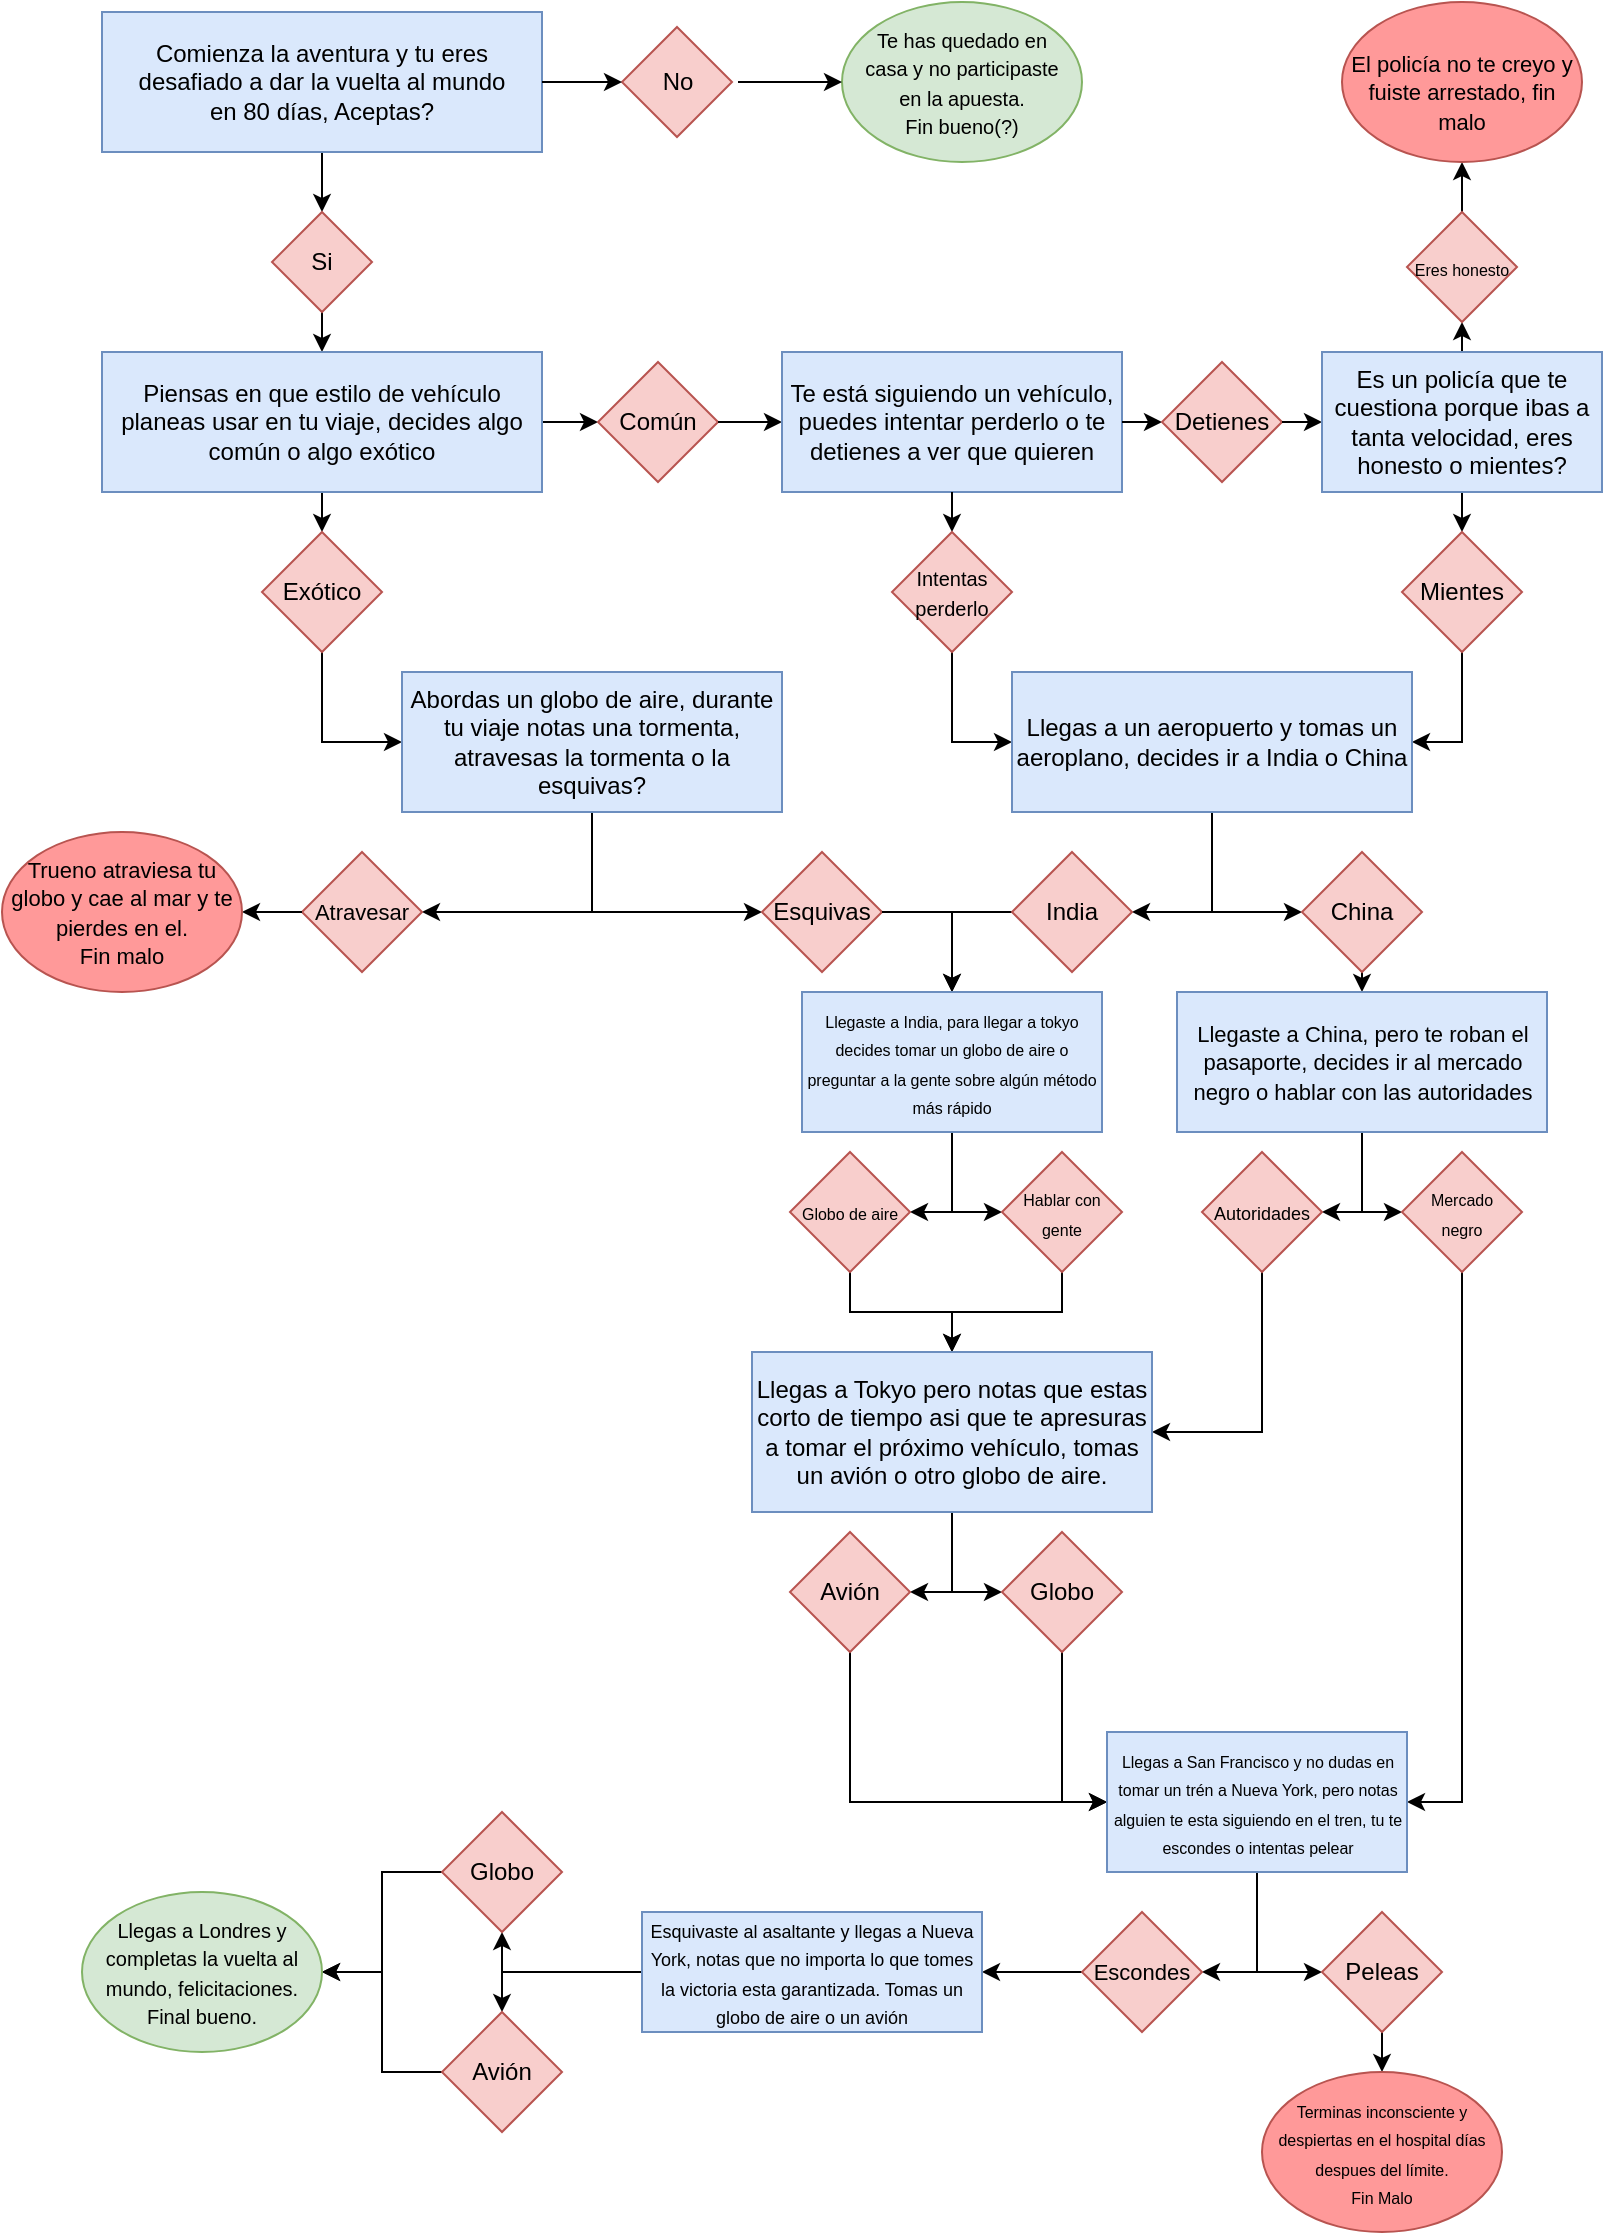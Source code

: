 <mxfile version="21.6.2" type="github">
  <diagram name="Página-1" id="ox36NpzCEiN9eM1kIvZB">
    <mxGraphModel dx="2049" dy="1091" grid="1" gridSize="10" guides="1" tooltips="1" connect="1" arrows="1" fold="1" page="1" pageScale="1" pageWidth="827" pageHeight="1169" math="0" shadow="0">
      <root>
        <mxCell id="0" />
        <mxCell id="1" parent="0" />
        <mxCell id="qIK1y274Gimavd5BamU5-14" style="edgeStyle=orthogonalEdgeStyle;rounded=0;orthogonalLoop=1;jettySize=auto;html=1;exitX=0.5;exitY=1;exitDx=0;exitDy=0;entryX=0.5;entryY=0;entryDx=0;entryDy=0;" edge="1" parent="1" source="qIK1y274Gimavd5BamU5-1" target="qIK1y274Gimavd5BamU5-9">
          <mxGeometry relative="1" as="geometry" />
        </mxCell>
        <mxCell id="qIK1y274Gimavd5BamU5-1" value="" style="rounded=0;whiteSpace=wrap;html=1;fillColor=#dae8fc;strokeColor=#6c8ebf;" vertex="1" parent="1">
          <mxGeometry x="70" y="30" width="220" height="70" as="geometry" />
        </mxCell>
        <mxCell id="qIK1y274Gimavd5BamU5-2" value="Comienza la aventura y tu eres desafiado a dar la vuelta al mundo en 80 días, Aceptas?" style="text;html=1;align=center;verticalAlign=middle;whiteSpace=wrap;rounded=0;" vertex="1" parent="1">
          <mxGeometry x="80" y="40" width="200" height="50" as="geometry" />
        </mxCell>
        <mxCell id="qIK1y274Gimavd5BamU5-3" value="" style="rhombus;whiteSpace=wrap;html=1;fillColor=#f8cecc;strokeColor=#b85450;" vertex="1" parent="1">
          <mxGeometry x="330" y="37.5" width="55" height="55" as="geometry" />
        </mxCell>
        <mxCell id="qIK1y274Gimavd5BamU5-4" value="No" style="text;html=1;align=center;verticalAlign=middle;whiteSpace=wrap;rounded=0;" vertex="1" parent="1">
          <mxGeometry x="328" y="50" width="60" height="30" as="geometry" />
        </mxCell>
        <mxCell id="qIK1y274Gimavd5BamU5-5" value="" style="endArrow=classic;html=1;rounded=0;exitX=1;exitY=0.5;exitDx=0;exitDy=0;entryX=0;entryY=0.5;entryDx=0;entryDy=0;" edge="1" parent="1" source="qIK1y274Gimavd5BamU5-1" target="qIK1y274Gimavd5BamU5-3">
          <mxGeometry width="50" height="50" relative="1" as="geometry">
            <mxPoint x="390" y="420" as="sourcePoint" />
            <mxPoint x="440" y="370" as="targetPoint" />
            <Array as="points" />
          </mxGeometry>
        </mxCell>
        <mxCell id="qIK1y274Gimavd5BamU5-6" value="" style="ellipse;whiteSpace=wrap;html=1;fillColor=#d5e8d4;strokeColor=#82b366;" vertex="1" parent="1">
          <mxGeometry x="440" y="25" width="120" height="80" as="geometry" />
        </mxCell>
        <mxCell id="qIK1y274Gimavd5BamU5-7" value="&lt;font style=&quot;font-size: 10px;&quot;&gt;Te has quedado en casa y no participaste en la apuesta.&lt;br&gt;Fin bueno(?)&lt;br&gt;&lt;/font&gt;" style="text;html=1;strokeColor=none;fillColor=none;align=center;verticalAlign=middle;whiteSpace=wrap;rounded=0;" vertex="1" parent="1">
          <mxGeometry x="450" y="35" width="100" height="60" as="geometry" />
        </mxCell>
        <mxCell id="qIK1y274Gimavd5BamU5-8" value="" style="endArrow=classic;html=1;rounded=0;exitX=1;exitY=0.5;exitDx=0;exitDy=0;entryX=0;entryY=0.5;entryDx=0;entryDy=0;" edge="1" parent="1" source="qIK1y274Gimavd5BamU5-4" target="qIK1y274Gimavd5BamU5-6">
          <mxGeometry width="50" height="50" relative="1" as="geometry">
            <mxPoint x="420" y="260" as="sourcePoint" />
            <mxPoint x="470" y="210" as="targetPoint" />
          </mxGeometry>
        </mxCell>
        <mxCell id="qIK1y274Gimavd5BamU5-18" style="edgeStyle=orthogonalEdgeStyle;rounded=0;orthogonalLoop=1;jettySize=auto;html=1;exitX=0.5;exitY=1;exitDx=0;exitDy=0;entryX=0.5;entryY=0;entryDx=0;entryDy=0;" edge="1" parent="1" source="qIK1y274Gimavd5BamU5-9" target="qIK1y274Gimavd5BamU5-16">
          <mxGeometry relative="1" as="geometry" />
        </mxCell>
        <mxCell id="qIK1y274Gimavd5BamU5-9" value="" style="rhombus;whiteSpace=wrap;html=1;fillColor=#f8cecc;strokeColor=#b85450;" vertex="1" parent="1">
          <mxGeometry x="155" y="130" width="50" height="50" as="geometry" />
        </mxCell>
        <mxCell id="qIK1y274Gimavd5BamU5-10" value="Si" style="text;html=1;strokeColor=none;fillColor=none;align=center;verticalAlign=middle;whiteSpace=wrap;rounded=0;" vertex="1" parent="1">
          <mxGeometry x="150" y="140" width="60" height="30" as="geometry" />
        </mxCell>
        <mxCell id="qIK1y274Gimavd5BamU5-15" value="" style="rounded=0;whiteSpace=wrap;html=1;" vertex="1" parent="1">
          <mxGeometry x="70" y="200" width="220" height="70" as="geometry" />
        </mxCell>
        <mxCell id="qIK1y274Gimavd5BamU5-23" style="edgeStyle=orthogonalEdgeStyle;rounded=0;orthogonalLoop=1;jettySize=auto;html=1;exitX=0.5;exitY=1;exitDx=0;exitDy=0;entryX=0.5;entryY=0;entryDx=0;entryDy=0;" edge="1" parent="1" source="qIK1y274Gimavd5BamU5-16" target="qIK1y274Gimavd5BamU5-20">
          <mxGeometry relative="1" as="geometry" />
        </mxCell>
        <mxCell id="qIK1y274Gimavd5BamU5-24" style="edgeStyle=orthogonalEdgeStyle;rounded=0;orthogonalLoop=1;jettySize=auto;html=1;exitX=1;exitY=0.5;exitDx=0;exitDy=0;entryX=0;entryY=0.5;entryDx=0;entryDy=0;" edge="1" parent="1" source="qIK1y274Gimavd5BamU5-16" target="qIK1y274Gimavd5BamU5-21">
          <mxGeometry relative="1" as="geometry" />
        </mxCell>
        <mxCell id="qIK1y274Gimavd5BamU5-16" value="Piensas en que estilo de vehículo planeas usar en tu viaje, decides algo común o algo exótico" style="text;html=1;strokeColor=#6c8ebf;fillColor=#dae8fc;align=center;verticalAlign=middle;whiteSpace=wrap;rounded=0;" vertex="1" parent="1">
          <mxGeometry x="70" y="200" width="220" height="70" as="geometry" />
        </mxCell>
        <mxCell id="qIK1y274Gimavd5BamU5-19" value="" style="rhombus;whiteSpace=wrap;html=1;fillColor=#f8cecc;strokeColor=#b85450;" vertex="1" parent="1">
          <mxGeometry x="318" y="205" width="60" height="60" as="geometry" />
        </mxCell>
        <mxCell id="qIK1y274Gimavd5BamU5-51" style="edgeStyle=orthogonalEdgeStyle;rounded=0;orthogonalLoop=1;jettySize=auto;html=1;exitX=0.5;exitY=1;exitDx=0;exitDy=0;entryX=0;entryY=0.5;entryDx=0;entryDy=0;" edge="1" parent="1" source="qIK1y274Gimavd5BamU5-20" target="qIK1y274Gimavd5BamU5-50">
          <mxGeometry relative="1" as="geometry" />
        </mxCell>
        <mxCell id="qIK1y274Gimavd5BamU5-20" value="" style="rhombus;whiteSpace=wrap;html=1;fillColor=#f8cecc;strokeColor=#b85450;" vertex="1" parent="1">
          <mxGeometry x="150" y="290" width="60" height="60" as="geometry" />
        </mxCell>
        <mxCell id="qIK1y274Gimavd5BamU5-26" style="edgeStyle=orthogonalEdgeStyle;rounded=0;orthogonalLoop=1;jettySize=auto;html=1;exitX=1;exitY=0.5;exitDx=0;exitDy=0;entryX=0;entryY=0.5;entryDx=0;entryDy=0;" edge="1" parent="1" source="qIK1y274Gimavd5BamU5-21" target="qIK1y274Gimavd5BamU5-25">
          <mxGeometry relative="1" as="geometry" />
        </mxCell>
        <mxCell id="qIK1y274Gimavd5BamU5-21" value="Común" style="text;html=1;strokeColor=none;fillColor=none;align=center;verticalAlign=middle;whiteSpace=wrap;rounded=0;" vertex="1" parent="1">
          <mxGeometry x="318" y="220" width="60" height="30" as="geometry" />
        </mxCell>
        <mxCell id="qIK1y274Gimavd5BamU5-22" value="Exótico" style="text;html=1;strokeColor=none;fillColor=none;align=center;verticalAlign=middle;whiteSpace=wrap;rounded=0;" vertex="1" parent="1">
          <mxGeometry x="150" y="305" width="60" height="30" as="geometry" />
        </mxCell>
        <mxCell id="qIK1y274Gimavd5BamU5-25" value="" style="rounded=0;whiteSpace=wrap;html=1;fillColor=#dae8fc;strokeColor=#6c8ebf;" vertex="1" parent="1">
          <mxGeometry x="410" y="200" width="170" height="70" as="geometry" />
        </mxCell>
        <mxCell id="qIK1y274Gimavd5BamU5-30" style="edgeStyle=orthogonalEdgeStyle;rounded=0;orthogonalLoop=1;jettySize=auto;html=1;exitX=1;exitY=0.5;exitDx=0;exitDy=0;entryX=0;entryY=0.5;entryDx=0;entryDy=0;" edge="1" parent="1" source="qIK1y274Gimavd5BamU5-27" target="qIK1y274Gimavd5BamU5-29">
          <mxGeometry relative="1" as="geometry" />
        </mxCell>
        <mxCell id="qIK1y274Gimavd5BamU5-33" style="edgeStyle=orthogonalEdgeStyle;rounded=0;orthogonalLoop=1;jettySize=auto;html=1;exitX=0.5;exitY=1;exitDx=0;exitDy=0;entryX=0.5;entryY=0;entryDx=0;entryDy=0;" edge="1" parent="1" source="qIK1y274Gimavd5BamU5-27" target="qIK1y274Gimavd5BamU5-31">
          <mxGeometry relative="1" as="geometry" />
        </mxCell>
        <mxCell id="qIK1y274Gimavd5BamU5-27" value="Te está siguiendo un vehículo, puedes intentar perderlo o te detienes a ver que quieren" style="text;html=1;strokeColor=none;fillColor=none;align=center;verticalAlign=middle;whiteSpace=wrap;rounded=0;" vertex="1" parent="1">
          <mxGeometry x="410" y="200" width="170" height="70" as="geometry" />
        </mxCell>
        <mxCell id="qIK1y274Gimavd5BamU5-28" value="" style="rhombus;whiteSpace=wrap;html=1;fillColor=#f8cecc;strokeColor=#b85450;" vertex="1" parent="1">
          <mxGeometry x="600" y="205" width="60" height="60" as="geometry" />
        </mxCell>
        <mxCell id="qIK1y274Gimavd5BamU5-35" style="edgeStyle=orthogonalEdgeStyle;rounded=0;orthogonalLoop=1;jettySize=auto;html=1;exitX=1;exitY=0.5;exitDx=0;exitDy=0;entryX=0;entryY=0.5;entryDx=0;entryDy=0;" edge="1" parent="1" source="qIK1y274Gimavd5BamU5-29" target="qIK1y274Gimavd5BamU5-34">
          <mxGeometry relative="1" as="geometry" />
        </mxCell>
        <mxCell id="qIK1y274Gimavd5BamU5-29" value="Detienes" style="text;html=1;strokeColor=none;fillColor=none;align=center;verticalAlign=middle;whiteSpace=wrap;rounded=0;" vertex="1" parent="1">
          <mxGeometry x="600" y="220" width="60" height="30" as="geometry" />
        </mxCell>
        <mxCell id="qIK1y274Gimavd5BamU5-47" style="edgeStyle=orthogonalEdgeStyle;rounded=0;orthogonalLoop=1;jettySize=auto;html=1;exitX=0.5;exitY=1;exitDx=0;exitDy=0;entryX=0;entryY=0.5;entryDx=0;entryDy=0;" edge="1" parent="1" source="qIK1y274Gimavd5BamU5-31" target="qIK1y274Gimavd5BamU5-46">
          <mxGeometry relative="1" as="geometry" />
        </mxCell>
        <mxCell id="qIK1y274Gimavd5BamU5-31" value="" style="rhombus;whiteSpace=wrap;html=1;fillColor=#f8cecc;strokeColor=#b85450;" vertex="1" parent="1">
          <mxGeometry x="465" y="290" width="60" height="60" as="geometry" />
        </mxCell>
        <mxCell id="qIK1y274Gimavd5BamU5-32" value="&lt;font style=&quot;font-size: 10px;&quot;&gt;Intentas perderlo&lt;/font&gt;" style="text;html=1;strokeColor=none;fillColor=none;align=center;verticalAlign=middle;whiteSpace=wrap;rounded=0;" vertex="1" parent="1">
          <mxGeometry x="465" y="305" width="60" height="30" as="geometry" />
        </mxCell>
        <mxCell id="qIK1y274Gimavd5BamU5-34" value="" style="rounded=0;whiteSpace=wrap;html=1;" vertex="1" parent="1">
          <mxGeometry x="680" y="200" width="140" height="70" as="geometry" />
        </mxCell>
        <mxCell id="qIK1y274Gimavd5BamU5-39" style="edgeStyle=orthogonalEdgeStyle;rounded=0;orthogonalLoop=1;jettySize=auto;html=1;exitX=0.5;exitY=0;exitDx=0;exitDy=0;entryX=0.5;entryY=1;entryDx=0;entryDy=0;" edge="1" parent="1" source="qIK1y274Gimavd5BamU5-36" target="qIK1y274Gimavd5BamU5-37">
          <mxGeometry relative="1" as="geometry" />
        </mxCell>
        <mxCell id="qIK1y274Gimavd5BamU5-49" style="edgeStyle=orthogonalEdgeStyle;rounded=0;orthogonalLoop=1;jettySize=auto;html=1;exitX=0.5;exitY=1;exitDx=0;exitDy=0;entryX=0.5;entryY=0;entryDx=0;entryDy=0;" edge="1" parent="1" source="qIK1y274Gimavd5BamU5-36" target="qIK1y274Gimavd5BamU5-43">
          <mxGeometry relative="1" as="geometry" />
        </mxCell>
        <mxCell id="qIK1y274Gimavd5BamU5-36" value="Es un policía que te cuestiona porque ibas a tanta velocidad, eres honesto o mientes?" style="text;html=1;strokeColor=#6c8ebf;fillColor=#dae8fc;align=center;verticalAlign=middle;whiteSpace=wrap;rounded=0;" vertex="1" parent="1">
          <mxGeometry x="680" y="200" width="140" height="70" as="geometry" />
        </mxCell>
        <mxCell id="qIK1y274Gimavd5BamU5-41" style="edgeStyle=orthogonalEdgeStyle;rounded=0;orthogonalLoop=1;jettySize=auto;html=1;exitX=0.5;exitY=0;exitDx=0;exitDy=0;entryX=0.5;entryY=1;entryDx=0;entryDy=0;" edge="1" parent="1" source="qIK1y274Gimavd5BamU5-37" target="qIK1y274Gimavd5BamU5-40">
          <mxGeometry relative="1" as="geometry" />
        </mxCell>
        <mxCell id="qIK1y274Gimavd5BamU5-37" value="" style="rhombus;whiteSpace=wrap;html=1;fillColor=#f8cecc;strokeColor=#b85450;" vertex="1" parent="1">
          <mxGeometry x="722.5" y="130" width="55" height="55" as="geometry" />
        </mxCell>
        <mxCell id="qIK1y274Gimavd5BamU5-38" value="&lt;font style=&quot;font-size: 8px;&quot;&gt;Eres honesto&lt;/font&gt;" style="text;html=1;strokeColor=none;fillColor=none;align=center;verticalAlign=middle;whiteSpace=wrap;rounded=0;" vertex="1" parent="1">
          <mxGeometry x="720" y="142.5" width="60" height="30" as="geometry" />
        </mxCell>
        <mxCell id="qIK1y274Gimavd5BamU5-40" value="" style="ellipse;whiteSpace=wrap;html=1;fillColor=#FF9999;strokeColor=#b85450;" vertex="1" parent="1">
          <mxGeometry x="690" y="25" width="120" height="80" as="geometry" />
        </mxCell>
        <mxCell id="qIK1y274Gimavd5BamU5-42" value="&lt;font style=&quot;font-size: 11px;&quot;&gt;El policía no te creyo y fuiste arrestado, fin malo&lt;/font&gt;" style="text;html=1;strokeColor=none;fillColor=none;align=center;verticalAlign=middle;whiteSpace=wrap;rounded=0;" vertex="1" parent="1">
          <mxGeometry x="690" y="35" width="120" height="70" as="geometry" />
        </mxCell>
        <mxCell id="qIK1y274Gimavd5BamU5-48" style="edgeStyle=orthogonalEdgeStyle;rounded=0;orthogonalLoop=1;jettySize=auto;html=1;exitX=0.5;exitY=1;exitDx=0;exitDy=0;entryX=1;entryY=0.5;entryDx=0;entryDy=0;" edge="1" parent="1" source="qIK1y274Gimavd5BamU5-43" target="qIK1y274Gimavd5BamU5-46">
          <mxGeometry relative="1" as="geometry" />
        </mxCell>
        <mxCell id="qIK1y274Gimavd5BamU5-43" value="" style="rhombus;whiteSpace=wrap;html=1;fillColor=#f8cecc;strokeColor=#b85450;" vertex="1" parent="1">
          <mxGeometry x="720" y="290" width="60" height="60" as="geometry" />
        </mxCell>
        <mxCell id="qIK1y274Gimavd5BamU5-44" value="Mientes" style="text;html=1;strokeColor=none;fillColor=none;align=center;verticalAlign=middle;whiteSpace=wrap;rounded=0;" vertex="1" parent="1">
          <mxGeometry x="720" y="305" width="60" height="30" as="geometry" />
        </mxCell>
        <mxCell id="qIK1y274Gimavd5BamU5-45" value="" style="rounded=0;whiteSpace=wrap;html=1;" vertex="1" parent="1">
          <mxGeometry x="525" y="360" width="200" height="70" as="geometry" />
        </mxCell>
        <mxCell id="qIK1y274Gimavd5BamU5-64" style="edgeStyle=orthogonalEdgeStyle;rounded=0;orthogonalLoop=1;jettySize=auto;html=1;exitX=0.5;exitY=1;exitDx=0;exitDy=0;entryX=1;entryY=0.5;entryDx=0;entryDy=0;" edge="1" parent="1" source="qIK1y274Gimavd5BamU5-46" target="qIK1y274Gimavd5BamU5-62">
          <mxGeometry relative="1" as="geometry" />
        </mxCell>
        <mxCell id="qIK1y274Gimavd5BamU5-65" style="edgeStyle=orthogonalEdgeStyle;rounded=0;orthogonalLoop=1;jettySize=auto;html=1;exitX=0.5;exitY=1;exitDx=0;exitDy=0;entryX=0;entryY=0.5;entryDx=0;entryDy=0;" edge="1" parent="1" source="qIK1y274Gimavd5BamU5-46" target="qIK1y274Gimavd5BamU5-63">
          <mxGeometry relative="1" as="geometry" />
        </mxCell>
        <mxCell id="qIK1y274Gimavd5BamU5-46" value="Llegas a un aeropuerto y tomas un aeroplano, decides ir a India o China" style="text;html=1;strokeColor=#6c8ebf;fillColor=#dae8fc;align=center;verticalAlign=middle;whiteSpace=wrap;rounded=0;" vertex="1" parent="1">
          <mxGeometry x="525" y="360" width="200" height="70" as="geometry" />
        </mxCell>
        <mxCell id="qIK1y274Gimavd5BamU5-50" value="" style="rounded=0;whiteSpace=wrap;html=1;" vertex="1" parent="1">
          <mxGeometry x="220" y="360" width="190" height="70" as="geometry" />
        </mxCell>
        <mxCell id="qIK1y274Gimavd5BamU5-54" style="edgeStyle=orthogonalEdgeStyle;rounded=0;orthogonalLoop=1;jettySize=auto;html=1;exitX=0.5;exitY=1;exitDx=0;exitDy=0;entryX=1;entryY=0.5;entryDx=0;entryDy=0;" edge="1" parent="1" source="qIK1y274Gimavd5BamU5-52" target="qIK1y274Gimavd5BamU5-53">
          <mxGeometry relative="1" as="geometry" />
        </mxCell>
        <mxCell id="qIK1y274Gimavd5BamU5-60" style="edgeStyle=orthogonalEdgeStyle;rounded=0;orthogonalLoop=1;jettySize=auto;html=1;exitX=0.5;exitY=1;exitDx=0;exitDy=0;entryX=0;entryY=0.5;entryDx=0;entryDy=0;" edge="1" parent="1" source="qIK1y274Gimavd5BamU5-52" target="qIK1y274Gimavd5BamU5-59">
          <mxGeometry relative="1" as="geometry" />
        </mxCell>
        <mxCell id="qIK1y274Gimavd5BamU5-52" value="Abordas un globo de aire, durante tu viaje notas una tormenta, atravesas la tormenta o la esquivas?" style="text;html=1;strokeColor=#6c8ebf;fillColor=#dae8fc;align=center;verticalAlign=middle;whiteSpace=wrap;rounded=0;" vertex="1" parent="1">
          <mxGeometry x="220" y="360" width="190" height="70" as="geometry" />
        </mxCell>
        <mxCell id="qIK1y274Gimavd5BamU5-53" value="" style="rhombus;whiteSpace=wrap;html=1;fillColor=#f8cecc;strokeColor=#b85450;" vertex="1" parent="1">
          <mxGeometry x="170" y="450" width="60" height="60" as="geometry" />
        </mxCell>
        <mxCell id="qIK1y274Gimavd5BamU5-57" style="edgeStyle=orthogonalEdgeStyle;rounded=0;orthogonalLoop=1;jettySize=auto;html=1;exitX=0;exitY=0.5;exitDx=0;exitDy=0;entryX=1;entryY=0.5;entryDx=0;entryDy=0;" edge="1" parent="1" source="qIK1y274Gimavd5BamU5-55" target="qIK1y274Gimavd5BamU5-56">
          <mxGeometry relative="1" as="geometry" />
        </mxCell>
        <mxCell id="qIK1y274Gimavd5BamU5-55" value="&lt;font style=&quot;font-size: 11px;&quot;&gt;Atravesar&lt;/font&gt;" style="text;html=1;strokeColor=none;fillColor=none;align=center;verticalAlign=middle;whiteSpace=wrap;rounded=0;" vertex="1" parent="1">
          <mxGeometry x="170" y="465" width="60" height="30" as="geometry" />
        </mxCell>
        <mxCell id="qIK1y274Gimavd5BamU5-56" value="" style="ellipse;whiteSpace=wrap;html=1;fillColor=#FF9999;strokeColor=#b85450;" vertex="1" parent="1">
          <mxGeometry x="20" y="440" width="120" height="80" as="geometry" />
        </mxCell>
        <mxCell id="qIK1y274Gimavd5BamU5-58" value="&lt;font style=&quot;font-size: 11px;&quot;&gt;Trueno atraviesa tu globo y cae al mar y te pierdes en el.&lt;br&gt;Fin malo&lt;/font&gt;" style="text;html=1;strokeColor=none;fillColor=none;align=center;verticalAlign=middle;whiteSpace=wrap;rounded=0;" vertex="1" parent="1">
          <mxGeometry x="20" y="440" width="120" height="80" as="geometry" />
        </mxCell>
        <mxCell id="qIK1y274Gimavd5BamU5-59" value="" style="rhombus;whiteSpace=wrap;html=1;fillColor=#f8cecc;strokeColor=#b85450;" vertex="1" parent="1">
          <mxGeometry x="400" y="450" width="60" height="60" as="geometry" />
        </mxCell>
        <mxCell id="qIK1y274Gimavd5BamU5-67" style="edgeStyle=orthogonalEdgeStyle;rounded=0;orthogonalLoop=1;jettySize=auto;html=1;exitX=1;exitY=0.5;exitDx=0;exitDy=0;entryX=0.5;entryY=0;entryDx=0;entryDy=0;" edge="1" parent="1" source="qIK1y274Gimavd5BamU5-61" target="qIK1y274Gimavd5BamU5-66">
          <mxGeometry relative="1" as="geometry" />
        </mxCell>
        <mxCell id="qIK1y274Gimavd5BamU5-61" value="Esquivas" style="text;html=1;strokeColor=none;fillColor=none;align=center;verticalAlign=middle;whiteSpace=wrap;rounded=0;" vertex="1" parent="1">
          <mxGeometry x="400" y="465" width="60" height="30" as="geometry" />
        </mxCell>
        <mxCell id="qIK1y274Gimavd5BamU5-69" style="edgeStyle=orthogonalEdgeStyle;rounded=0;orthogonalLoop=1;jettySize=auto;html=1;exitX=0;exitY=0.5;exitDx=0;exitDy=0;entryX=0.5;entryY=0;entryDx=0;entryDy=0;" edge="1" parent="1" source="qIK1y274Gimavd5BamU5-62" target="qIK1y274Gimavd5BamU5-66">
          <mxGeometry relative="1" as="geometry" />
        </mxCell>
        <mxCell id="qIK1y274Gimavd5BamU5-62" value="India" style="rhombus;whiteSpace=wrap;html=1;fillColor=#f8cecc;strokeColor=#b85450;" vertex="1" parent="1">
          <mxGeometry x="525" y="450" width="60" height="60" as="geometry" />
        </mxCell>
        <mxCell id="qIK1y274Gimavd5BamU5-71" style="edgeStyle=orthogonalEdgeStyle;rounded=0;orthogonalLoop=1;jettySize=auto;html=1;exitX=0.5;exitY=1;exitDx=0;exitDy=0;entryX=0.5;entryY=0;entryDx=0;entryDy=0;" edge="1" parent="1" source="qIK1y274Gimavd5BamU5-63" target="qIK1y274Gimavd5BamU5-70">
          <mxGeometry relative="1" as="geometry" />
        </mxCell>
        <mxCell id="qIK1y274Gimavd5BamU5-63" value="China" style="rhombus;whiteSpace=wrap;html=1;fillColor=#f8cecc;strokeColor=#b85450;" vertex="1" parent="1">
          <mxGeometry x="670" y="450" width="60" height="60" as="geometry" />
        </mxCell>
        <mxCell id="qIK1y274Gimavd5BamU5-80" style="edgeStyle=orthogonalEdgeStyle;rounded=0;orthogonalLoop=1;jettySize=auto;html=1;exitX=0.5;exitY=1;exitDx=0;exitDy=0;entryX=1;entryY=0.5;entryDx=0;entryDy=0;" edge="1" parent="1" source="qIK1y274Gimavd5BamU5-66" target="qIK1y274Gimavd5BamU5-78">
          <mxGeometry relative="1" as="geometry" />
        </mxCell>
        <mxCell id="qIK1y274Gimavd5BamU5-81" style="edgeStyle=orthogonalEdgeStyle;rounded=0;orthogonalLoop=1;jettySize=auto;html=1;exitX=0.5;exitY=1;exitDx=0;exitDy=0;entryX=0;entryY=0.5;entryDx=0;entryDy=0;" edge="1" parent="1" source="qIK1y274Gimavd5BamU5-66" target="qIK1y274Gimavd5BamU5-79">
          <mxGeometry relative="1" as="geometry" />
        </mxCell>
        <mxCell id="qIK1y274Gimavd5BamU5-66" value="&lt;font style=&quot;font-size: 8px;&quot;&gt;Llegaste a India, para llegar a tokyo decides tomar un globo de aire o preguntar a la gente sobre algún método más rápido&lt;/font&gt;" style="rounded=0;whiteSpace=wrap;html=1;fillColor=#dae8fc;strokeColor=#6c8ebf;" vertex="1" parent="1">
          <mxGeometry x="420" y="520" width="150" height="70" as="geometry" />
        </mxCell>
        <mxCell id="qIK1y274Gimavd5BamU5-76" style="edgeStyle=orthogonalEdgeStyle;rounded=0;orthogonalLoop=1;jettySize=auto;html=1;exitX=0.5;exitY=1;exitDx=0;exitDy=0;entryX=1;entryY=0.5;entryDx=0;entryDy=0;" edge="1" parent="1" source="qIK1y274Gimavd5BamU5-70" target="qIK1y274Gimavd5BamU5-73">
          <mxGeometry relative="1" as="geometry" />
        </mxCell>
        <mxCell id="qIK1y274Gimavd5BamU5-77" style="edgeStyle=orthogonalEdgeStyle;rounded=0;orthogonalLoop=1;jettySize=auto;html=1;exitX=0.5;exitY=1;exitDx=0;exitDy=0;entryX=0;entryY=0.5;entryDx=0;entryDy=0;" edge="1" parent="1" source="qIK1y274Gimavd5BamU5-70" target="qIK1y274Gimavd5BamU5-72">
          <mxGeometry relative="1" as="geometry" />
        </mxCell>
        <mxCell id="qIK1y274Gimavd5BamU5-70" value="&lt;font style=&quot;font-size: 11px;&quot;&gt;Llegaste a China, pero te roban el pasaporte, decides ir al mercado negro o hablar con las autoridades&lt;/font&gt;" style="rounded=0;whiteSpace=wrap;html=1;fillColor=#dae8fc;strokeColor=#6c8ebf;" vertex="1" parent="1">
          <mxGeometry x="607.5" y="520" width="185" height="70" as="geometry" />
        </mxCell>
        <mxCell id="qIK1y274Gimavd5BamU5-93" style="edgeStyle=orthogonalEdgeStyle;rounded=0;orthogonalLoop=1;jettySize=auto;html=1;exitX=0.5;exitY=1;exitDx=0;exitDy=0;entryX=1;entryY=0.5;entryDx=0;entryDy=0;" edge="1" parent="1" source="qIK1y274Gimavd5BamU5-72" target="qIK1y274Gimavd5BamU5-90">
          <mxGeometry relative="1" as="geometry" />
        </mxCell>
        <mxCell id="qIK1y274Gimavd5BamU5-72" value="&lt;font style=&quot;font-size: 8px;&quot;&gt;Mercado&lt;br&gt;negro&lt;br&gt;&lt;/font&gt;" style="rhombus;whiteSpace=wrap;html=1;fillColor=#f8cecc;strokeColor=#b85450;" vertex="1" parent="1">
          <mxGeometry x="720" y="600" width="60" height="60" as="geometry" />
        </mxCell>
        <mxCell id="qIK1y274Gimavd5BamU5-83" style="edgeStyle=orthogonalEdgeStyle;rounded=0;orthogonalLoop=1;jettySize=auto;html=1;exitX=0.5;exitY=1;exitDx=0;exitDy=0;entryX=1;entryY=0.5;entryDx=0;entryDy=0;" edge="1" parent="1" source="qIK1y274Gimavd5BamU5-73" target="qIK1y274Gimavd5BamU5-82">
          <mxGeometry relative="1" as="geometry" />
        </mxCell>
        <mxCell id="qIK1y274Gimavd5BamU5-73" value="&lt;font style=&quot;font-size: 9px;&quot;&gt;Autoridades&lt;/font&gt;" style="rhombus;whiteSpace=wrap;html=1;fillColor=#f8cecc;strokeColor=#b85450;" vertex="1" parent="1">
          <mxGeometry x="620" y="600" width="60" height="60" as="geometry" />
        </mxCell>
        <mxCell id="qIK1y274Gimavd5BamU5-85" style="edgeStyle=orthogonalEdgeStyle;rounded=0;orthogonalLoop=1;jettySize=auto;html=1;exitX=0.5;exitY=1;exitDx=0;exitDy=0;" edge="1" parent="1" source="qIK1y274Gimavd5BamU5-78" target="qIK1y274Gimavd5BamU5-82">
          <mxGeometry relative="1" as="geometry" />
        </mxCell>
        <mxCell id="qIK1y274Gimavd5BamU5-78" value="&lt;font style=&quot;font-size: 8px;&quot;&gt;Globo de aire&lt;/font&gt;" style="rhombus;whiteSpace=wrap;html=1;fillColor=#f8cecc;strokeColor=#b85450;" vertex="1" parent="1">
          <mxGeometry x="414" y="600" width="60" height="60" as="geometry" />
        </mxCell>
        <mxCell id="qIK1y274Gimavd5BamU5-84" style="edgeStyle=orthogonalEdgeStyle;rounded=0;orthogonalLoop=1;jettySize=auto;html=1;exitX=0.5;exitY=1;exitDx=0;exitDy=0;entryX=0.5;entryY=0;entryDx=0;entryDy=0;" edge="1" parent="1" source="qIK1y274Gimavd5BamU5-79" target="qIK1y274Gimavd5BamU5-82">
          <mxGeometry relative="1" as="geometry" />
        </mxCell>
        <mxCell id="qIK1y274Gimavd5BamU5-79" value="&lt;font style=&quot;font-size: 8px;&quot;&gt;Hablar con gente&lt;/font&gt;" style="rhombus;whiteSpace=wrap;html=1;fillColor=#f8cecc;strokeColor=#b85450;" vertex="1" parent="1">
          <mxGeometry x="520" y="600" width="60" height="60" as="geometry" />
        </mxCell>
        <mxCell id="qIK1y274Gimavd5BamU5-87" style="edgeStyle=orthogonalEdgeStyle;rounded=0;orthogonalLoop=1;jettySize=auto;html=1;exitX=0.5;exitY=1;exitDx=0;exitDy=0;entryX=1;entryY=0.5;entryDx=0;entryDy=0;" edge="1" parent="1" source="qIK1y274Gimavd5BamU5-82" target="qIK1y274Gimavd5BamU5-86">
          <mxGeometry relative="1" as="geometry" />
        </mxCell>
        <mxCell id="qIK1y274Gimavd5BamU5-89" style="edgeStyle=orthogonalEdgeStyle;rounded=0;orthogonalLoop=1;jettySize=auto;html=1;exitX=0.5;exitY=1;exitDx=0;exitDy=0;entryX=0;entryY=0.5;entryDx=0;entryDy=0;" edge="1" parent="1" source="qIK1y274Gimavd5BamU5-82" target="qIK1y274Gimavd5BamU5-88">
          <mxGeometry relative="1" as="geometry" />
        </mxCell>
        <mxCell id="qIK1y274Gimavd5BamU5-82" value="Llegas a Tokyo pero notas que estas corto de tiempo asi que te apresuras a tomar el próximo vehículo, tomas un avión o otro globo de aire." style="rounded=0;whiteSpace=wrap;html=1;fillColor=#dae8fc;strokeColor=#6c8ebf;" vertex="1" parent="1">
          <mxGeometry x="395" y="700" width="200" height="80" as="geometry" />
        </mxCell>
        <mxCell id="qIK1y274Gimavd5BamU5-92" style="edgeStyle=orthogonalEdgeStyle;rounded=0;orthogonalLoop=1;jettySize=auto;html=1;exitX=0.5;exitY=1;exitDx=0;exitDy=0;entryX=0;entryY=0.5;entryDx=0;entryDy=0;" edge="1" parent="1" source="qIK1y274Gimavd5BamU5-86" target="qIK1y274Gimavd5BamU5-90">
          <mxGeometry relative="1" as="geometry" />
        </mxCell>
        <mxCell id="qIK1y274Gimavd5BamU5-86" value="Avión" style="rhombus;whiteSpace=wrap;html=1;fillColor=#f8cecc;strokeColor=#b85450;" vertex="1" parent="1">
          <mxGeometry x="414" y="790" width="60" height="60" as="geometry" />
        </mxCell>
        <mxCell id="qIK1y274Gimavd5BamU5-91" style="edgeStyle=orthogonalEdgeStyle;rounded=0;orthogonalLoop=1;jettySize=auto;html=1;exitX=0.5;exitY=1;exitDx=0;exitDy=0;entryX=0;entryY=0.5;entryDx=0;entryDy=0;" edge="1" parent="1" source="qIK1y274Gimavd5BamU5-88" target="qIK1y274Gimavd5BamU5-90">
          <mxGeometry relative="1" as="geometry" />
        </mxCell>
        <mxCell id="qIK1y274Gimavd5BamU5-88" value="Globo" style="rhombus;whiteSpace=wrap;html=1;fillColor=#f8cecc;strokeColor=#b85450;" vertex="1" parent="1">
          <mxGeometry x="520" y="790" width="60" height="60" as="geometry" />
        </mxCell>
        <mxCell id="qIK1y274Gimavd5BamU5-95" style="edgeStyle=orthogonalEdgeStyle;rounded=0;orthogonalLoop=1;jettySize=auto;html=1;exitX=0.5;exitY=1;exitDx=0;exitDy=0;entryX=1;entryY=0.5;entryDx=0;entryDy=0;" edge="1" parent="1" source="qIK1y274Gimavd5BamU5-90" target="qIK1y274Gimavd5BamU5-94">
          <mxGeometry relative="1" as="geometry" />
        </mxCell>
        <mxCell id="qIK1y274Gimavd5BamU5-97" style="edgeStyle=orthogonalEdgeStyle;rounded=0;orthogonalLoop=1;jettySize=auto;html=1;exitX=0.5;exitY=1;exitDx=0;exitDy=0;entryX=0;entryY=0.5;entryDx=0;entryDy=0;" edge="1" parent="1" source="qIK1y274Gimavd5BamU5-90" target="qIK1y274Gimavd5BamU5-96">
          <mxGeometry relative="1" as="geometry" />
        </mxCell>
        <mxCell id="qIK1y274Gimavd5BamU5-90" value="&lt;font style=&quot;font-size: 8px;&quot;&gt;Llegas a San Francisco y no dudas en tomar un trén a Nueva York, pero notas alguien te esta siguiendo en el tren, tu te escondes o intentas pelear&lt;/font&gt;" style="rounded=0;whiteSpace=wrap;html=1;fillColor=#dae8fc;strokeColor=#6c8ebf;" vertex="1" parent="1">
          <mxGeometry x="572.5" y="890" width="150" height="70" as="geometry" />
        </mxCell>
        <mxCell id="qIK1y274Gimavd5BamU5-101" style="edgeStyle=orthogonalEdgeStyle;rounded=0;orthogonalLoop=1;jettySize=auto;html=1;exitX=0;exitY=0.5;exitDx=0;exitDy=0;entryX=1;entryY=0.5;entryDx=0;entryDy=0;" edge="1" parent="1" source="qIK1y274Gimavd5BamU5-94" target="qIK1y274Gimavd5BamU5-100">
          <mxGeometry relative="1" as="geometry" />
        </mxCell>
        <mxCell id="qIK1y274Gimavd5BamU5-94" value="&lt;font style=&quot;font-size: 11px;&quot;&gt;Escondes&lt;/font&gt;" style="rhombus;whiteSpace=wrap;html=1;fillColor=#f8cecc;strokeColor=#b85450;" vertex="1" parent="1">
          <mxGeometry x="560" y="980" width="60" height="60" as="geometry" />
        </mxCell>
        <mxCell id="qIK1y274Gimavd5BamU5-99" style="edgeStyle=orthogonalEdgeStyle;rounded=0;orthogonalLoop=1;jettySize=auto;html=1;exitX=0.5;exitY=1;exitDx=0;exitDy=0;entryX=0.5;entryY=0;entryDx=0;entryDy=0;" edge="1" parent="1" source="qIK1y274Gimavd5BamU5-96" target="qIK1y274Gimavd5BamU5-98">
          <mxGeometry relative="1" as="geometry" />
        </mxCell>
        <mxCell id="qIK1y274Gimavd5BamU5-96" value="Peleas" style="rhombus;whiteSpace=wrap;html=1;fillColor=#f8cecc;strokeColor=#b85450;" vertex="1" parent="1">
          <mxGeometry x="680" y="980" width="60" height="60" as="geometry" />
        </mxCell>
        <mxCell id="qIK1y274Gimavd5BamU5-98" value="&lt;font style=&quot;font-size: 8px;&quot;&gt;Terminas inconsciente y despiertas en el hospital días despues del límite.&lt;br&gt;Fin Malo&lt;br&gt;&lt;/font&gt;" style="ellipse;whiteSpace=wrap;html=1;fillColor=#FF9999;strokeColor=#b85450;" vertex="1" parent="1">
          <mxGeometry x="650" y="1060" width="120" height="80" as="geometry" />
        </mxCell>
        <mxCell id="qIK1y274Gimavd5BamU5-104" style="edgeStyle=orthogonalEdgeStyle;rounded=0;orthogonalLoop=1;jettySize=auto;html=1;exitX=0;exitY=0.5;exitDx=0;exitDy=0;entryX=0.5;entryY=0;entryDx=0;entryDy=0;" edge="1" parent="1" source="qIK1y274Gimavd5BamU5-100" target="qIK1y274Gimavd5BamU5-103">
          <mxGeometry relative="1" as="geometry" />
        </mxCell>
        <mxCell id="qIK1y274Gimavd5BamU5-105" style="edgeStyle=orthogonalEdgeStyle;rounded=0;orthogonalLoop=1;jettySize=auto;html=1;exitX=0;exitY=0.5;exitDx=0;exitDy=0;entryX=0.5;entryY=1;entryDx=0;entryDy=0;" edge="1" parent="1" source="qIK1y274Gimavd5BamU5-100" target="qIK1y274Gimavd5BamU5-102">
          <mxGeometry relative="1" as="geometry" />
        </mxCell>
        <mxCell id="qIK1y274Gimavd5BamU5-100" value="&lt;font style=&quot;font-size: 9px;&quot;&gt;Esquivaste al asaltante y llegas a Nueva York, notas que no importa lo que tomes la victoria esta garantizada. Tomas un globo de aire o un avión&lt;/font&gt;" style="rounded=0;whiteSpace=wrap;html=1;fillColor=#dae8fc;strokeColor=#6c8ebf;" vertex="1" parent="1">
          <mxGeometry x="340" y="980" width="170" height="60" as="geometry" />
        </mxCell>
        <mxCell id="qIK1y274Gimavd5BamU5-107" style="edgeStyle=orthogonalEdgeStyle;rounded=0;orthogonalLoop=1;jettySize=auto;html=1;exitX=0;exitY=0.5;exitDx=0;exitDy=0;entryX=1;entryY=0.5;entryDx=0;entryDy=0;" edge="1" parent="1" source="qIK1y274Gimavd5BamU5-102" target="qIK1y274Gimavd5BamU5-106">
          <mxGeometry relative="1" as="geometry" />
        </mxCell>
        <mxCell id="qIK1y274Gimavd5BamU5-102" value="Globo" style="rhombus;whiteSpace=wrap;html=1;fillColor=#f8cecc;strokeColor=#b85450;" vertex="1" parent="1">
          <mxGeometry x="240" y="930" width="60" height="60" as="geometry" />
        </mxCell>
        <mxCell id="qIK1y274Gimavd5BamU5-108" style="edgeStyle=orthogonalEdgeStyle;rounded=0;orthogonalLoop=1;jettySize=auto;html=1;exitX=0;exitY=0.5;exitDx=0;exitDy=0;" edge="1" parent="1" source="qIK1y274Gimavd5BamU5-103">
          <mxGeometry relative="1" as="geometry">
            <mxPoint x="180" y="1010" as="targetPoint" />
            <Array as="points">
              <mxPoint x="210" y="1060" />
              <mxPoint x="210" y="1010" />
            </Array>
          </mxGeometry>
        </mxCell>
        <mxCell id="qIK1y274Gimavd5BamU5-103" value="Avión" style="rhombus;whiteSpace=wrap;html=1;fillColor=#f8cecc;strokeColor=#b85450;" vertex="1" parent="1">
          <mxGeometry x="240" y="1030" width="60" height="60" as="geometry" />
        </mxCell>
        <mxCell id="qIK1y274Gimavd5BamU5-106" value="&lt;font style=&quot;font-size: 10px;&quot;&gt;Llegas a Londres y completas la vuelta al mundo, felicitaciones.&lt;br&gt;Final bueno.&lt;br&gt;&lt;/font&gt;" style="ellipse;whiteSpace=wrap;html=1;fillColor=#d5e8d4;strokeColor=#82b366;" vertex="1" parent="1">
          <mxGeometry x="60" y="970" width="120" height="80" as="geometry" />
        </mxCell>
      </root>
    </mxGraphModel>
  </diagram>
</mxfile>
